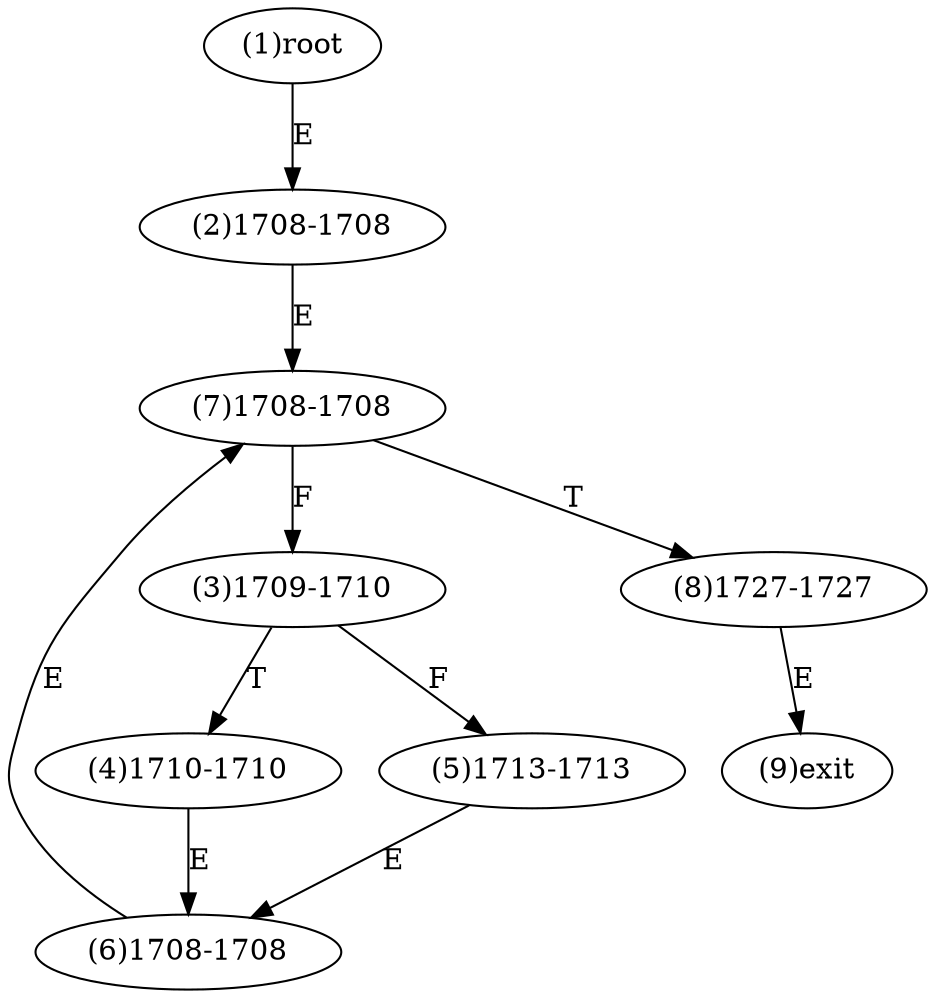 digraph "" { 
1[ label="(1)root"];
2[ label="(2)1708-1708"];
3[ label="(3)1709-1710"];
4[ label="(4)1710-1710"];
5[ label="(5)1713-1713"];
6[ label="(6)1708-1708"];
7[ label="(7)1708-1708"];
8[ label="(8)1727-1727"];
9[ label="(9)exit"];
1->2[ label="E"];
2->7[ label="E"];
3->5[ label="F"];
3->4[ label="T"];
4->6[ label="E"];
5->6[ label="E"];
6->7[ label="E"];
7->3[ label="F"];
7->8[ label="T"];
8->9[ label="E"];
}